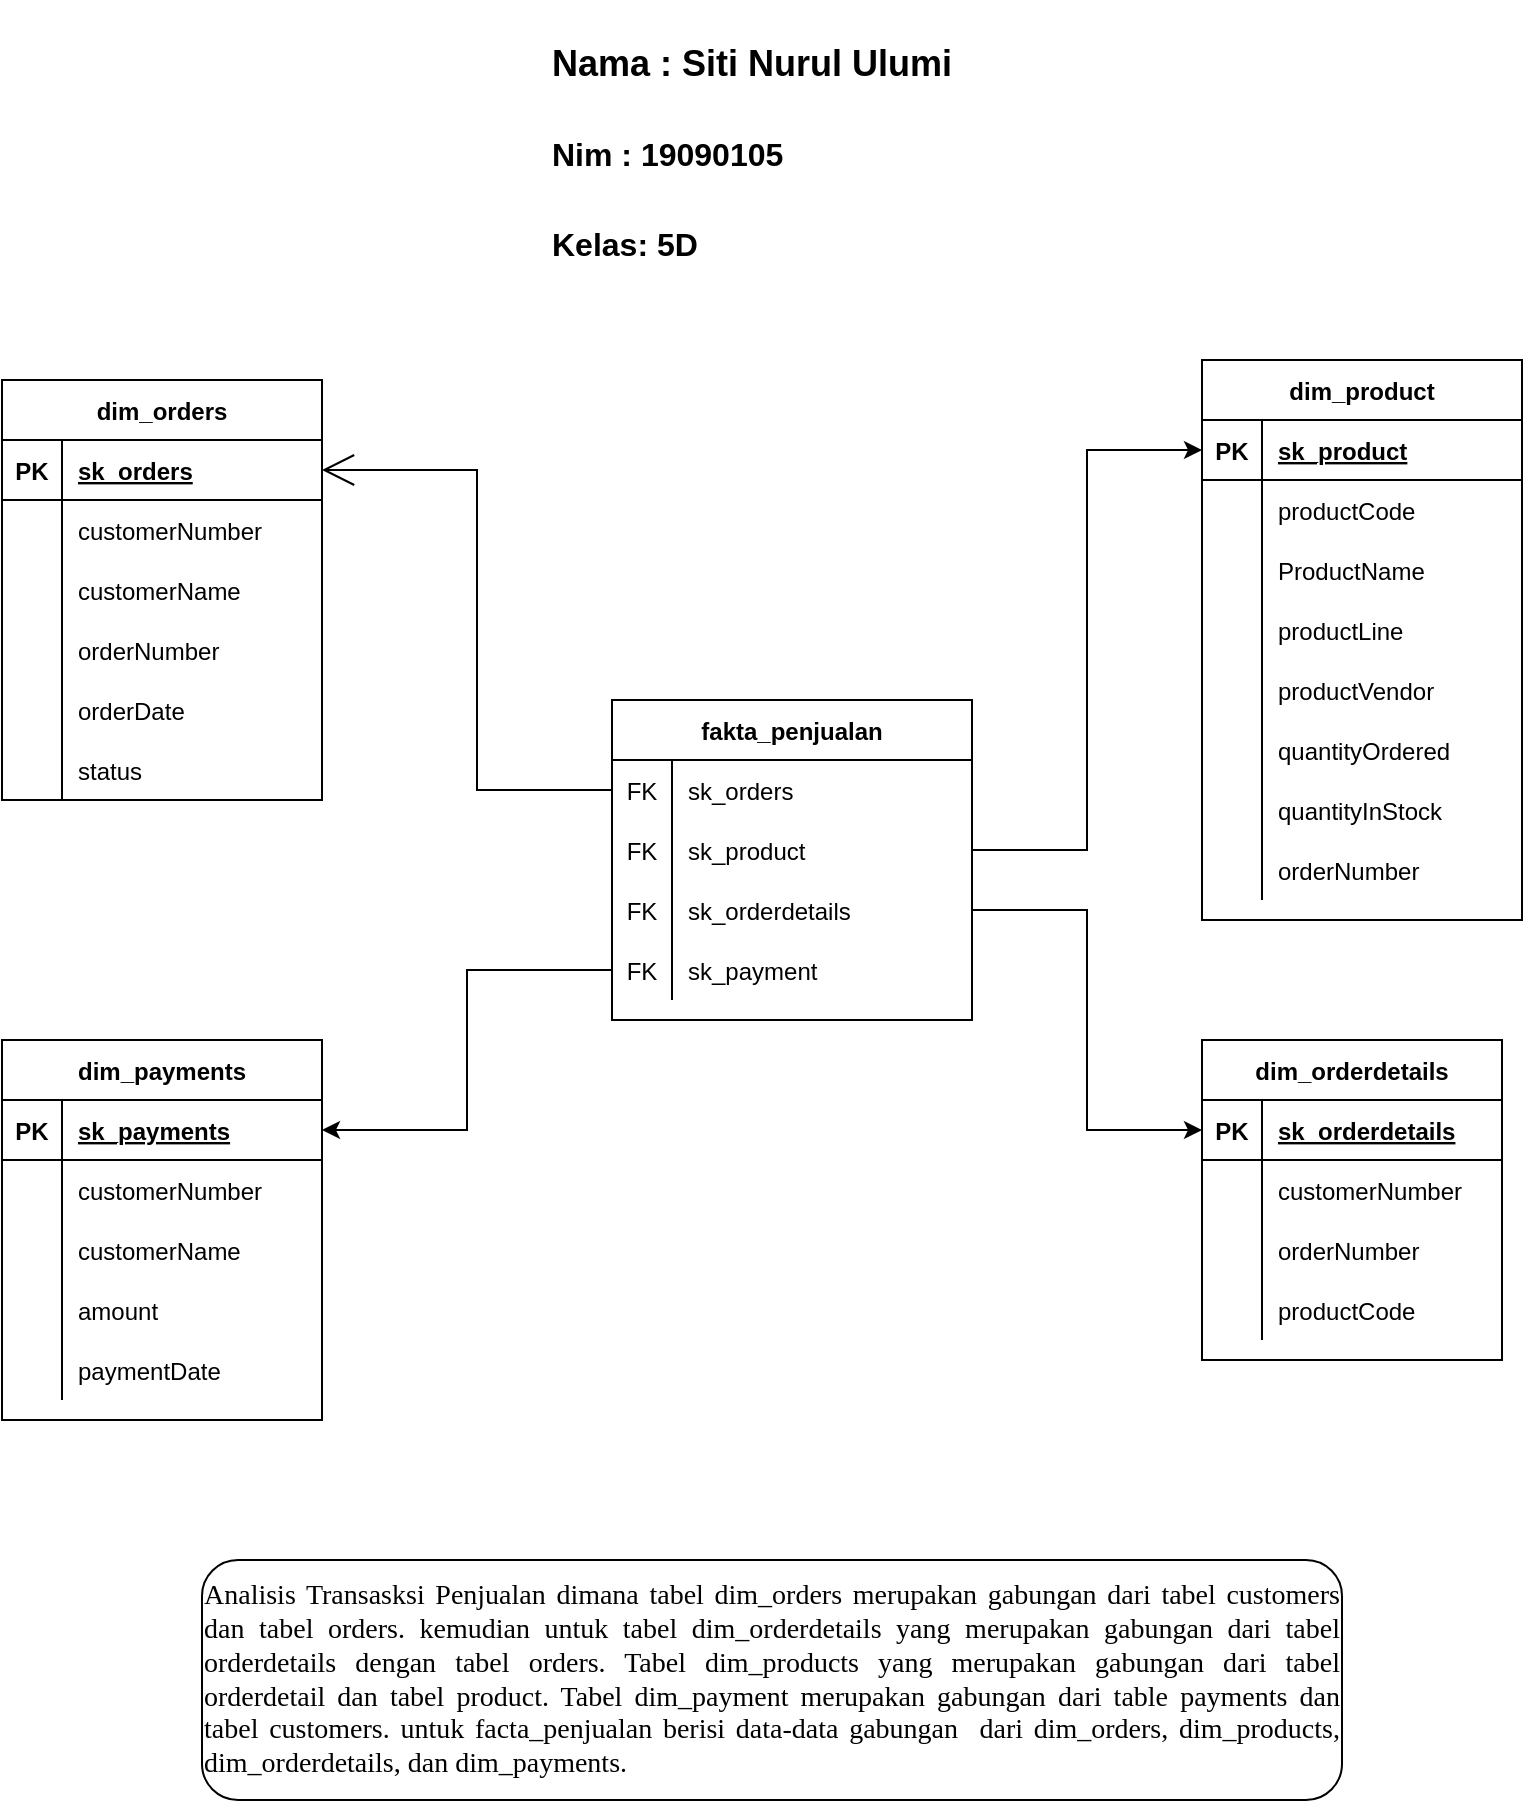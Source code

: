 <mxfile version="15.7.0" type="device"><diagram id="wy7t_nSmgwACreqIx8oX" name="Page-1"><mxGraphModel dx="1460" dy="541" grid="1" gridSize="10" guides="1" tooltips="1" connect="1" arrows="1" fold="1" page="1" pageScale="1" pageWidth="850" pageHeight="1100" math="0" shadow="0"><root><mxCell id="0"/><mxCell id="1" parent="0"/><mxCell id="M95NB8ONT0MrKiETcjf7-1" value="fakta_penjualan" style="shape=table;startSize=30;container=1;collapsible=1;childLayout=tableLayout;fixedRows=1;rowLines=0;fontStyle=1;align=center;resizeLast=1;hachureGap=4;pointerEvents=0;" parent="1" vertex="1"><mxGeometry x="335" y="350" width="180" height="160.0" as="geometry"/></mxCell><mxCell id="M95NB8ONT0MrKiETcjf7-5" value="" style="shape=partialRectangle;collapsible=0;dropTarget=0;pointerEvents=0;fillColor=none;top=0;left=0;bottom=0;right=0;points=[[0,0.5],[1,0.5]];portConstraint=eastwest;" parent="M95NB8ONT0MrKiETcjf7-1" vertex="1"><mxGeometry y="30" width="180" height="30" as="geometry"/></mxCell><mxCell id="M95NB8ONT0MrKiETcjf7-6" value="FK" style="shape=partialRectangle;connectable=0;fillColor=none;top=0;left=0;bottom=0;right=0;editable=1;overflow=hidden;" parent="M95NB8ONT0MrKiETcjf7-5" vertex="1"><mxGeometry width="30" height="30" as="geometry"><mxRectangle width="30" height="30" as="alternateBounds"/></mxGeometry></mxCell><mxCell id="M95NB8ONT0MrKiETcjf7-7" value="sk_orders" style="shape=partialRectangle;connectable=0;fillColor=none;top=0;left=0;bottom=0;right=0;align=left;spacingLeft=6;overflow=hidden;" parent="M95NB8ONT0MrKiETcjf7-5" vertex="1"><mxGeometry x="30" width="150" height="30" as="geometry"><mxRectangle width="150" height="30" as="alternateBounds"/></mxGeometry></mxCell><mxCell id="M95NB8ONT0MrKiETcjf7-8" value="" style="shape=partialRectangle;collapsible=0;dropTarget=0;pointerEvents=0;fillColor=none;top=0;left=0;bottom=0;right=0;points=[[0,0.5],[1,0.5]];portConstraint=eastwest;" parent="M95NB8ONT0MrKiETcjf7-1" vertex="1"><mxGeometry y="60" width="180" height="30" as="geometry"/></mxCell><mxCell id="M95NB8ONT0MrKiETcjf7-9" value="FK" style="shape=partialRectangle;connectable=0;fillColor=none;top=0;left=0;bottom=0;right=0;editable=1;overflow=hidden;" parent="M95NB8ONT0MrKiETcjf7-8" vertex="1"><mxGeometry width="30" height="30" as="geometry"><mxRectangle width="30" height="30" as="alternateBounds"/></mxGeometry></mxCell><mxCell id="M95NB8ONT0MrKiETcjf7-10" value="sk_product" style="shape=partialRectangle;connectable=0;fillColor=none;top=0;left=0;bottom=0;right=0;align=left;spacingLeft=6;overflow=hidden;" parent="M95NB8ONT0MrKiETcjf7-8" vertex="1"><mxGeometry x="30" width="150" height="30" as="geometry"><mxRectangle width="150" height="30" as="alternateBounds"/></mxGeometry></mxCell><mxCell id="M95NB8ONT0MrKiETcjf7-11" value="" style="shape=partialRectangle;collapsible=0;dropTarget=0;pointerEvents=0;fillColor=none;top=0;left=0;bottom=0;right=0;points=[[0,0.5],[1,0.5]];portConstraint=eastwest;" parent="M95NB8ONT0MrKiETcjf7-1" vertex="1"><mxGeometry y="90" width="180" height="30" as="geometry"/></mxCell><mxCell id="M95NB8ONT0MrKiETcjf7-12" value="FK" style="shape=partialRectangle;connectable=0;fillColor=none;top=0;left=0;bottom=0;right=0;editable=1;overflow=hidden;" parent="M95NB8ONT0MrKiETcjf7-11" vertex="1"><mxGeometry width="30" height="30" as="geometry"><mxRectangle width="30" height="30" as="alternateBounds"/></mxGeometry></mxCell><mxCell id="M95NB8ONT0MrKiETcjf7-13" value="sk_orderdetails" style="shape=partialRectangle;connectable=0;fillColor=none;top=0;left=0;bottom=0;right=0;align=left;spacingLeft=6;overflow=hidden;" parent="M95NB8ONT0MrKiETcjf7-11" vertex="1"><mxGeometry x="30" width="150" height="30" as="geometry"><mxRectangle width="150" height="30" as="alternateBounds"/></mxGeometry></mxCell><mxCell id="M95NB8ONT0MrKiETcjf7-58" value="" style="shape=partialRectangle;collapsible=0;dropTarget=0;pointerEvents=0;fillColor=none;top=0;left=0;bottom=0;right=0;points=[[0,0.5],[1,0.5]];portConstraint=eastwest;" parent="M95NB8ONT0MrKiETcjf7-1" vertex="1"><mxGeometry y="120" width="180" height="30" as="geometry"/></mxCell><mxCell id="M95NB8ONT0MrKiETcjf7-59" value="FK" style="shape=partialRectangle;connectable=0;fillColor=none;top=0;left=0;bottom=0;right=0;editable=1;overflow=hidden;" parent="M95NB8ONT0MrKiETcjf7-58" vertex="1"><mxGeometry width="30" height="30" as="geometry"><mxRectangle width="30" height="30" as="alternateBounds"/></mxGeometry></mxCell><mxCell id="M95NB8ONT0MrKiETcjf7-60" value="sk_payment" style="shape=partialRectangle;connectable=0;fillColor=none;top=0;left=0;bottom=0;right=0;align=left;spacingLeft=6;overflow=hidden;" parent="M95NB8ONT0MrKiETcjf7-58" vertex="1"><mxGeometry x="30" width="150" height="30" as="geometry"><mxRectangle width="150" height="30" as="alternateBounds"/></mxGeometry></mxCell><mxCell id="M95NB8ONT0MrKiETcjf7-14" value="dim_orders" style="shape=table;startSize=30;container=1;collapsible=1;childLayout=tableLayout;fixedRows=1;rowLines=0;fontStyle=1;align=center;resizeLast=1;hachureGap=4;pointerEvents=0;" parent="1" vertex="1"><mxGeometry x="30" y="190" width="160" height="210" as="geometry"><mxRectangle x="40" y="35" width="100" height="30" as="alternateBounds"/></mxGeometry></mxCell><mxCell id="M95NB8ONT0MrKiETcjf7-15" value="" style="shape=partialRectangle;collapsible=0;dropTarget=0;pointerEvents=0;fillColor=none;top=0;left=0;bottom=1;right=0;points=[[0,0.5],[1,0.5]];portConstraint=eastwest;" parent="M95NB8ONT0MrKiETcjf7-14" vertex="1"><mxGeometry y="30" width="160" height="30" as="geometry"/></mxCell><mxCell id="M95NB8ONT0MrKiETcjf7-16" value="PK" style="shape=partialRectangle;connectable=0;fillColor=none;top=0;left=0;bottom=0;right=0;fontStyle=1;overflow=hidden;" parent="M95NB8ONT0MrKiETcjf7-15" vertex="1"><mxGeometry width="30" height="30" as="geometry"><mxRectangle width="30" height="30" as="alternateBounds"/></mxGeometry></mxCell><mxCell id="M95NB8ONT0MrKiETcjf7-17" value="sk_orders" style="shape=partialRectangle;connectable=0;fillColor=none;top=0;left=0;bottom=0;right=0;align=left;spacingLeft=6;fontStyle=5;overflow=hidden;" parent="M95NB8ONT0MrKiETcjf7-15" vertex="1"><mxGeometry x="30" width="130" height="30" as="geometry"><mxRectangle width="130" height="30" as="alternateBounds"/></mxGeometry></mxCell><mxCell id="M95NB8ONT0MrKiETcjf7-18" value="" style="shape=partialRectangle;collapsible=0;dropTarget=0;pointerEvents=0;fillColor=none;top=0;left=0;bottom=0;right=0;points=[[0,0.5],[1,0.5]];portConstraint=eastwest;" parent="M95NB8ONT0MrKiETcjf7-14" vertex="1"><mxGeometry y="60" width="160" height="30" as="geometry"/></mxCell><mxCell id="M95NB8ONT0MrKiETcjf7-19" value="" style="shape=partialRectangle;connectable=0;fillColor=none;top=0;left=0;bottom=0;right=0;editable=1;overflow=hidden;" parent="M95NB8ONT0MrKiETcjf7-18" vertex="1"><mxGeometry width="30" height="30" as="geometry"><mxRectangle width="30" height="30" as="alternateBounds"/></mxGeometry></mxCell><mxCell id="M95NB8ONT0MrKiETcjf7-20" value="customerNumber " style="shape=partialRectangle;connectable=0;fillColor=none;top=0;left=0;bottom=0;right=0;align=left;spacingLeft=6;overflow=hidden;" parent="M95NB8ONT0MrKiETcjf7-18" vertex="1"><mxGeometry x="30" width="130" height="30" as="geometry"><mxRectangle width="130" height="30" as="alternateBounds"/></mxGeometry></mxCell><mxCell id="M95NB8ONT0MrKiETcjf7-21" value="" style="shape=partialRectangle;collapsible=0;dropTarget=0;pointerEvents=0;fillColor=none;top=0;left=0;bottom=0;right=0;points=[[0,0.5],[1,0.5]];portConstraint=eastwest;" parent="M95NB8ONT0MrKiETcjf7-14" vertex="1"><mxGeometry y="90" width="160" height="30" as="geometry"/></mxCell><mxCell id="M95NB8ONT0MrKiETcjf7-22" value="" style="shape=partialRectangle;connectable=0;fillColor=none;top=0;left=0;bottom=0;right=0;editable=1;overflow=hidden;" parent="M95NB8ONT0MrKiETcjf7-21" vertex="1"><mxGeometry width="30" height="30" as="geometry"><mxRectangle width="30" height="30" as="alternateBounds"/></mxGeometry></mxCell><mxCell id="M95NB8ONT0MrKiETcjf7-23" value="customerName" style="shape=partialRectangle;connectable=0;fillColor=none;top=0;left=0;bottom=0;right=0;align=left;spacingLeft=6;overflow=hidden;" parent="M95NB8ONT0MrKiETcjf7-21" vertex="1"><mxGeometry x="30" width="130" height="30" as="geometry"><mxRectangle width="130" height="30" as="alternateBounds"/></mxGeometry></mxCell><mxCell id="M95NB8ONT0MrKiETcjf7-24" value="" style="shape=partialRectangle;collapsible=0;dropTarget=0;pointerEvents=0;fillColor=none;top=0;left=0;bottom=0;right=0;points=[[0,0.5],[1,0.5]];portConstraint=eastwest;" parent="M95NB8ONT0MrKiETcjf7-14" vertex="1"><mxGeometry y="120" width="160" height="30" as="geometry"/></mxCell><mxCell id="M95NB8ONT0MrKiETcjf7-25" value="" style="shape=partialRectangle;connectable=0;fillColor=none;top=0;left=0;bottom=0;right=0;editable=1;overflow=hidden;" parent="M95NB8ONT0MrKiETcjf7-24" vertex="1"><mxGeometry width="30" height="30" as="geometry"><mxRectangle width="30" height="30" as="alternateBounds"/></mxGeometry></mxCell><mxCell id="M95NB8ONT0MrKiETcjf7-26" value="orderNumber" style="shape=partialRectangle;connectable=0;fillColor=none;top=0;left=0;bottom=0;right=0;align=left;spacingLeft=6;overflow=hidden;" parent="M95NB8ONT0MrKiETcjf7-24" vertex="1"><mxGeometry x="30" width="130" height="30" as="geometry"><mxRectangle width="130" height="30" as="alternateBounds"/></mxGeometry></mxCell><mxCell id="O8JF4kp4TO8sFG9iAvQH-33" value="" style="shape=partialRectangle;collapsible=0;dropTarget=0;pointerEvents=0;fillColor=none;top=0;left=0;bottom=0;right=0;points=[[0,0.5],[1,0.5]];portConstraint=eastwest;" parent="M95NB8ONT0MrKiETcjf7-14" vertex="1"><mxGeometry y="150" width="160" height="30" as="geometry"/></mxCell><mxCell id="O8JF4kp4TO8sFG9iAvQH-34" value="" style="shape=partialRectangle;connectable=0;fillColor=none;top=0;left=0;bottom=0;right=0;editable=1;overflow=hidden;" parent="O8JF4kp4TO8sFG9iAvQH-33" vertex="1"><mxGeometry width="30" height="30" as="geometry"><mxRectangle width="30" height="30" as="alternateBounds"/></mxGeometry></mxCell><mxCell id="O8JF4kp4TO8sFG9iAvQH-35" value="orderDate" style="shape=partialRectangle;connectable=0;fillColor=none;top=0;left=0;bottom=0;right=0;align=left;spacingLeft=6;overflow=hidden;" parent="O8JF4kp4TO8sFG9iAvQH-33" vertex="1"><mxGeometry x="30" width="130" height="30" as="geometry"><mxRectangle width="130" height="30" as="alternateBounds"/></mxGeometry></mxCell><mxCell id="O8JF4kp4TO8sFG9iAvQH-36" value="" style="shape=partialRectangle;collapsible=0;dropTarget=0;pointerEvents=0;fillColor=none;top=0;left=0;bottom=0;right=0;points=[[0,0.5],[1,0.5]];portConstraint=eastwest;" parent="M95NB8ONT0MrKiETcjf7-14" vertex="1"><mxGeometry y="180" width="160" height="30" as="geometry"/></mxCell><mxCell id="O8JF4kp4TO8sFG9iAvQH-37" value="" style="shape=partialRectangle;connectable=0;fillColor=none;top=0;left=0;bottom=0;right=0;editable=1;overflow=hidden;" parent="O8JF4kp4TO8sFG9iAvQH-36" vertex="1"><mxGeometry width="30" height="30" as="geometry"><mxRectangle width="30" height="30" as="alternateBounds"/></mxGeometry></mxCell><mxCell id="O8JF4kp4TO8sFG9iAvQH-38" value="status" style="shape=partialRectangle;connectable=0;fillColor=none;top=0;left=0;bottom=0;right=0;align=left;spacingLeft=6;overflow=hidden;" parent="O8JF4kp4TO8sFG9iAvQH-36" vertex="1"><mxGeometry x="30" width="130" height="30" as="geometry"><mxRectangle width="130" height="30" as="alternateBounds"/></mxGeometry></mxCell><mxCell id="M95NB8ONT0MrKiETcjf7-31" style="edgeStyle=orthogonalEdgeStyle;rounded=0;orthogonalLoop=1;jettySize=auto;html=1;entryX=0;entryY=0.5;entryDx=0;entryDy=0;endArrow=none;startSize=14;endSize=14;sourcePerimeterSpacing=8;targetPerimeterSpacing=8;exitX=1;exitY=0.5;exitDx=0;exitDy=0;startArrow=open;startFill=0;endFill=0;" parent="1" source="M95NB8ONT0MrKiETcjf7-15" target="M95NB8ONT0MrKiETcjf7-5" edge="1"><mxGeometry relative="1" as="geometry"/></mxCell><mxCell id="M95NB8ONT0MrKiETcjf7-32" value="dim_product" style="shape=table;startSize=30;container=1;collapsible=1;childLayout=tableLayout;fixedRows=1;rowLines=0;fontStyle=1;align=center;resizeLast=1;hachureGap=4;pointerEvents=0;" parent="1" vertex="1"><mxGeometry x="630" y="180" width="160" height="280" as="geometry"/></mxCell><mxCell id="M95NB8ONT0MrKiETcjf7-33" value="" style="shape=partialRectangle;collapsible=0;dropTarget=0;pointerEvents=0;fillColor=none;top=0;left=0;bottom=1;right=0;points=[[0,0.5],[1,0.5]];portConstraint=eastwest;" parent="M95NB8ONT0MrKiETcjf7-32" vertex="1"><mxGeometry y="30" width="160" height="30" as="geometry"/></mxCell><mxCell id="M95NB8ONT0MrKiETcjf7-34" value="PK" style="shape=partialRectangle;connectable=0;fillColor=none;top=0;left=0;bottom=0;right=0;fontStyle=1;overflow=hidden;" parent="M95NB8ONT0MrKiETcjf7-33" vertex="1"><mxGeometry width="30" height="30" as="geometry"><mxRectangle width="30" height="30" as="alternateBounds"/></mxGeometry></mxCell><mxCell id="M95NB8ONT0MrKiETcjf7-35" value="sk_product" style="shape=partialRectangle;connectable=0;fillColor=none;top=0;left=0;bottom=0;right=0;align=left;spacingLeft=6;fontStyle=5;overflow=hidden;" parent="M95NB8ONT0MrKiETcjf7-33" vertex="1"><mxGeometry x="30" width="130" height="30" as="geometry"><mxRectangle width="130" height="30" as="alternateBounds"/></mxGeometry></mxCell><mxCell id="M95NB8ONT0MrKiETcjf7-36" value="" style="shape=partialRectangle;collapsible=0;dropTarget=0;pointerEvents=0;fillColor=none;top=0;left=0;bottom=0;right=0;points=[[0,0.5],[1,0.5]];portConstraint=eastwest;" parent="M95NB8ONT0MrKiETcjf7-32" vertex="1"><mxGeometry y="60" width="160" height="30" as="geometry"/></mxCell><mxCell id="M95NB8ONT0MrKiETcjf7-37" value="" style="shape=partialRectangle;connectable=0;fillColor=none;top=0;left=0;bottom=0;right=0;editable=1;overflow=hidden;" parent="M95NB8ONT0MrKiETcjf7-36" vertex="1"><mxGeometry width="30" height="30" as="geometry"><mxRectangle width="30" height="30" as="alternateBounds"/></mxGeometry></mxCell><mxCell id="M95NB8ONT0MrKiETcjf7-38" value="productCode" style="shape=partialRectangle;connectable=0;fillColor=none;top=0;left=0;bottom=0;right=0;align=left;spacingLeft=6;overflow=hidden;" parent="M95NB8ONT0MrKiETcjf7-36" vertex="1"><mxGeometry x="30" width="130" height="30" as="geometry"><mxRectangle width="130" height="30" as="alternateBounds"/></mxGeometry></mxCell><mxCell id="M95NB8ONT0MrKiETcjf7-39" value="" style="shape=partialRectangle;collapsible=0;dropTarget=0;pointerEvents=0;fillColor=none;top=0;left=0;bottom=0;right=0;points=[[0,0.5],[1,0.5]];portConstraint=eastwest;" parent="M95NB8ONT0MrKiETcjf7-32" vertex="1"><mxGeometry y="90" width="160" height="30" as="geometry"/></mxCell><mxCell id="M95NB8ONT0MrKiETcjf7-40" value="" style="shape=partialRectangle;connectable=0;fillColor=none;top=0;left=0;bottom=0;right=0;editable=1;overflow=hidden;" parent="M95NB8ONT0MrKiETcjf7-39" vertex="1"><mxGeometry width="30" height="30" as="geometry"><mxRectangle width="30" height="30" as="alternateBounds"/></mxGeometry></mxCell><mxCell id="M95NB8ONT0MrKiETcjf7-41" value="ProductName" style="shape=partialRectangle;connectable=0;fillColor=none;top=0;left=0;bottom=0;right=0;align=left;spacingLeft=6;overflow=hidden;" parent="M95NB8ONT0MrKiETcjf7-39" vertex="1"><mxGeometry x="30" width="130" height="30" as="geometry"><mxRectangle width="130" height="30" as="alternateBounds"/></mxGeometry></mxCell><mxCell id="M95NB8ONT0MrKiETcjf7-42" value="" style="shape=partialRectangle;collapsible=0;dropTarget=0;pointerEvents=0;fillColor=none;top=0;left=0;bottom=0;right=0;points=[[0,0.5],[1,0.5]];portConstraint=eastwest;" parent="M95NB8ONT0MrKiETcjf7-32" vertex="1"><mxGeometry y="120" width="160" height="30" as="geometry"/></mxCell><mxCell id="M95NB8ONT0MrKiETcjf7-43" value="" style="shape=partialRectangle;connectable=0;fillColor=none;top=0;left=0;bottom=0;right=0;editable=1;overflow=hidden;" parent="M95NB8ONT0MrKiETcjf7-42" vertex="1"><mxGeometry width="30" height="30" as="geometry"><mxRectangle width="30" height="30" as="alternateBounds"/></mxGeometry></mxCell><mxCell id="M95NB8ONT0MrKiETcjf7-44" value="productLine" style="shape=partialRectangle;connectable=0;fillColor=none;top=0;left=0;bottom=0;right=0;align=left;spacingLeft=6;overflow=hidden;" parent="M95NB8ONT0MrKiETcjf7-42" vertex="1"><mxGeometry x="30" width="130" height="30" as="geometry"><mxRectangle width="130" height="30" as="alternateBounds"/></mxGeometry></mxCell><mxCell id="dIHi6AnS6o4yXG95exAB-1" value="" style="shape=partialRectangle;collapsible=0;dropTarget=0;pointerEvents=0;fillColor=none;top=0;left=0;bottom=0;right=0;points=[[0,0.5],[1,0.5]];portConstraint=eastwest;" parent="M95NB8ONT0MrKiETcjf7-32" vertex="1"><mxGeometry y="150" width="160" height="30" as="geometry"/></mxCell><mxCell id="dIHi6AnS6o4yXG95exAB-2" value="" style="shape=partialRectangle;connectable=0;fillColor=none;top=0;left=0;bottom=0;right=0;editable=1;overflow=hidden;" parent="dIHi6AnS6o4yXG95exAB-1" vertex="1"><mxGeometry width="30" height="30" as="geometry"><mxRectangle width="30" height="30" as="alternateBounds"/></mxGeometry></mxCell><mxCell id="dIHi6AnS6o4yXG95exAB-3" value="productVendor" style="shape=partialRectangle;connectable=0;fillColor=none;top=0;left=0;bottom=0;right=0;align=left;spacingLeft=6;overflow=hidden;" parent="dIHi6AnS6o4yXG95exAB-1" vertex="1"><mxGeometry x="30" width="130" height="30" as="geometry"><mxRectangle width="130" height="30" as="alternateBounds"/></mxGeometry></mxCell><mxCell id="O8JF4kp4TO8sFG9iAvQH-42" value="" style="shape=partialRectangle;collapsible=0;dropTarget=0;pointerEvents=0;fillColor=none;top=0;left=0;bottom=0;right=0;points=[[0,0.5],[1,0.5]];portConstraint=eastwest;" parent="M95NB8ONT0MrKiETcjf7-32" vertex="1"><mxGeometry y="180" width="160" height="30" as="geometry"/></mxCell><mxCell id="O8JF4kp4TO8sFG9iAvQH-43" value="" style="shape=partialRectangle;connectable=0;fillColor=none;top=0;left=0;bottom=0;right=0;editable=1;overflow=hidden;" parent="O8JF4kp4TO8sFG9iAvQH-42" vertex="1"><mxGeometry width="30" height="30" as="geometry"><mxRectangle width="30" height="30" as="alternateBounds"/></mxGeometry></mxCell><mxCell id="O8JF4kp4TO8sFG9iAvQH-44" value="quantityOrdered" style="shape=partialRectangle;connectable=0;fillColor=none;top=0;left=0;bottom=0;right=0;align=left;spacingLeft=6;overflow=hidden;" parent="O8JF4kp4TO8sFG9iAvQH-42" vertex="1"><mxGeometry x="30" width="130" height="30" as="geometry"><mxRectangle width="130" height="30" as="alternateBounds"/></mxGeometry></mxCell><mxCell id="O8JF4kp4TO8sFG9iAvQH-39" value="" style="shape=partialRectangle;collapsible=0;dropTarget=0;pointerEvents=0;fillColor=none;top=0;left=0;bottom=0;right=0;points=[[0,0.5],[1,0.5]];portConstraint=eastwest;" parent="M95NB8ONT0MrKiETcjf7-32" vertex="1"><mxGeometry y="210" width="160" height="30" as="geometry"/></mxCell><mxCell id="O8JF4kp4TO8sFG9iAvQH-40" value="" style="shape=partialRectangle;connectable=0;fillColor=none;top=0;left=0;bottom=0;right=0;editable=1;overflow=hidden;" parent="O8JF4kp4TO8sFG9iAvQH-39" vertex="1"><mxGeometry width="30" height="30" as="geometry"><mxRectangle width="30" height="30" as="alternateBounds"/></mxGeometry></mxCell><mxCell id="O8JF4kp4TO8sFG9iAvQH-41" value="quantityInStock" style="shape=partialRectangle;connectable=0;fillColor=none;top=0;left=0;bottom=0;right=0;align=left;spacingLeft=6;overflow=hidden;" parent="O8JF4kp4TO8sFG9iAvQH-39" vertex="1"><mxGeometry x="30" width="130" height="30" as="geometry"><mxRectangle width="130" height="30" as="alternateBounds"/></mxGeometry></mxCell><mxCell id="O8JF4kp4TO8sFG9iAvQH-45" value="" style="shape=partialRectangle;collapsible=0;dropTarget=0;pointerEvents=0;fillColor=none;top=0;left=0;bottom=0;right=0;points=[[0,0.5],[1,0.5]];portConstraint=eastwest;" parent="M95NB8ONT0MrKiETcjf7-32" vertex="1"><mxGeometry y="240" width="160" height="30" as="geometry"/></mxCell><mxCell id="O8JF4kp4TO8sFG9iAvQH-46" value="" style="shape=partialRectangle;connectable=0;fillColor=none;top=0;left=0;bottom=0;right=0;editable=1;overflow=hidden;" parent="O8JF4kp4TO8sFG9iAvQH-45" vertex="1"><mxGeometry width="30" height="30" as="geometry"><mxRectangle width="30" height="30" as="alternateBounds"/></mxGeometry></mxCell><mxCell id="O8JF4kp4TO8sFG9iAvQH-47" value="orderNumber" style="shape=partialRectangle;connectable=0;fillColor=none;top=0;left=0;bottom=0;right=0;align=left;spacingLeft=6;overflow=hidden;" parent="O8JF4kp4TO8sFG9iAvQH-45" vertex="1"><mxGeometry x="30" width="130" height="30" as="geometry"><mxRectangle width="130" height="30" as="alternateBounds"/></mxGeometry></mxCell><mxCell id="M95NB8ONT0MrKiETcjf7-45" value="dim_orderdetails" style="shape=table;startSize=30;container=1;collapsible=1;childLayout=tableLayout;fixedRows=1;rowLines=0;fontStyle=1;align=center;resizeLast=1;hachureGap=4;pointerEvents=0;" parent="1" vertex="1"><mxGeometry x="630" y="520" width="150" height="160" as="geometry"/></mxCell><mxCell id="M95NB8ONT0MrKiETcjf7-46" value="" style="shape=partialRectangle;collapsible=0;dropTarget=0;pointerEvents=0;fillColor=none;top=0;left=0;bottom=1;right=0;points=[[0,0.5],[1,0.5]];portConstraint=eastwest;" parent="M95NB8ONT0MrKiETcjf7-45" vertex="1"><mxGeometry y="30" width="150" height="30" as="geometry"/></mxCell><mxCell id="M95NB8ONT0MrKiETcjf7-47" value="PK" style="shape=partialRectangle;connectable=0;fillColor=none;top=0;left=0;bottom=0;right=0;fontStyle=1;overflow=hidden;" parent="M95NB8ONT0MrKiETcjf7-46" vertex="1"><mxGeometry width="30" height="30" as="geometry"><mxRectangle width="30" height="30" as="alternateBounds"/></mxGeometry></mxCell><mxCell id="M95NB8ONT0MrKiETcjf7-48" value="sk_orderdetails" style="shape=partialRectangle;connectable=0;fillColor=none;top=0;left=0;bottom=0;right=0;align=left;spacingLeft=6;fontStyle=5;overflow=hidden;" parent="M95NB8ONT0MrKiETcjf7-46" vertex="1"><mxGeometry x="30" width="120" height="30" as="geometry"><mxRectangle width="120" height="30" as="alternateBounds"/></mxGeometry></mxCell><mxCell id="M95NB8ONT0MrKiETcjf7-49" value="" style="shape=partialRectangle;collapsible=0;dropTarget=0;pointerEvents=0;fillColor=none;top=0;left=0;bottom=0;right=0;points=[[0,0.5],[1,0.5]];portConstraint=eastwest;" parent="M95NB8ONT0MrKiETcjf7-45" vertex="1"><mxGeometry y="60" width="150" height="30" as="geometry"/></mxCell><mxCell id="M95NB8ONT0MrKiETcjf7-50" value="" style="shape=partialRectangle;connectable=0;fillColor=none;top=0;left=0;bottom=0;right=0;editable=1;overflow=hidden;" parent="M95NB8ONT0MrKiETcjf7-49" vertex="1"><mxGeometry width="30" height="30" as="geometry"><mxRectangle width="30" height="30" as="alternateBounds"/></mxGeometry></mxCell><mxCell id="M95NB8ONT0MrKiETcjf7-51" value="customerNumber" style="shape=partialRectangle;connectable=0;fillColor=none;top=0;left=0;bottom=0;right=0;align=left;spacingLeft=6;overflow=hidden;" parent="M95NB8ONT0MrKiETcjf7-49" vertex="1"><mxGeometry x="30" width="120" height="30" as="geometry"><mxRectangle width="120" height="30" as="alternateBounds"/></mxGeometry></mxCell><mxCell id="M95NB8ONT0MrKiETcjf7-55" value="" style="shape=partialRectangle;collapsible=0;dropTarget=0;pointerEvents=0;fillColor=none;top=0;left=0;bottom=0;right=0;points=[[0,0.5],[1,0.5]];portConstraint=eastwest;" parent="M95NB8ONT0MrKiETcjf7-45" vertex="1"><mxGeometry y="90" width="150" height="30" as="geometry"/></mxCell><mxCell id="M95NB8ONT0MrKiETcjf7-56" value="" style="shape=partialRectangle;connectable=0;fillColor=none;top=0;left=0;bottom=0;right=0;editable=1;overflow=hidden;" parent="M95NB8ONT0MrKiETcjf7-55" vertex="1"><mxGeometry width="30" height="30" as="geometry"><mxRectangle width="30" height="30" as="alternateBounds"/></mxGeometry></mxCell><mxCell id="M95NB8ONT0MrKiETcjf7-57" value="orderNumber" style="shape=partialRectangle;connectable=0;fillColor=none;top=0;left=0;bottom=0;right=0;align=left;spacingLeft=6;overflow=hidden;" parent="M95NB8ONT0MrKiETcjf7-55" vertex="1"><mxGeometry x="30" width="120" height="30" as="geometry"><mxRectangle width="120" height="30" as="alternateBounds"/></mxGeometry></mxCell><mxCell id="M95NB8ONT0MrKiETcjf7-52" value="" style="shape=partialRectangle;collapsible=0;dropTarget=0;pointerEvents=0;fillColor=none;top=0;left=0;bottom=0;right=0;points=[[0,0.5],[1,0.5]];portConstraint=eastwest;" parent="M95NB8ONT0MrKiETcjf7-45" vertex="1"><mxGeometry y="120" width="150" height="30" as="geometry"/></mxCell><mxCell id="M95NB8ONT0MrKiETcjf7-53" value="" style="shape=partialRectangle;connectable=0;fillColor=none;top=0;left=0;bottom=0;right=0;editable=1;overflow=hidden;" parent="M95NB8ONT0MrKiETcjf7-52" vertex="1"><mxGeometry width="30" height="30" as="geometry"><mxRectangle width="30" height="30" as="alternateBounds"/></mxGeometry></mxCell><mxCell id="M95NB8ONT0MrKiETcjf7-54" value="productCode" style="shape=partialRectangle;connectable=0;fillColor=none;top=0;left=0;bottom=0;right=0;align=left;spacingLeft=6;overflow=hidden;" parent="M95NB8ONT0MrKiETcjf7-52" vertex="1"><mxGeometry x="30" width="120" height="30" as="geometry"><mxRectangle width="120" height="30" as="alternateBounds"/></mxGeometry></mxCell><mxCell id="M95NB8ONT0MrKiETcjf7-63" value="dim_payments" style="shape=table;startSize=30;container=1;collapsible=1;childLayout=tableLayout;fixedRows=1;rowLines=0;fontStyle=1;align=center;resizeLast=1;hachureGap=4;pointerEvents=0;" parent="1" vertex="1"><mxGeometry x="30" y="520" width="160" height="190" as="geometry"/></mxCell><mxCell id="M95NB8ONT0MrKiETcjf7-64" value="" style="shape=partialRectangle;collapsible=0;dropTarget=0;pointerEvents=0;fillColor=none;top=0;left=0;bottom=1;right=0;points=[[0,0.5],[1,0.5]];portConstraint=eastwest;" parent="M95NB8ONT0MrKiETcjf7-63" vertex="1"><mxGeometry y="30" width="160" height="30" as="geometry"/></mxCell><mxCell id="M95NB8ONT0MrKiETcjf7-65" value="PK" style="shape=partialRectangle;connectable=0;fillColor=none;top=0;left=0;bottom=0;right=0;fontStyle=1;overflow=hidden;" parent="M95NB8ONT0MrKiETcjf7-64" vertex="1"><mxGeometry width="30" height="30" as="geometry"><mxRectangle width="30" height="30" as="alternateBounds"/></mxGeometry></mxCell><mxCell id="M95NB8ONT0MrKiETcjf7-66" value="sk_payments" style="shape=partialRectangle;connectable=0;fillColor=none;top=0;left=0;bottom=0;right=0;align=left;spacingLeft=6;fontStyle=5;overflow=hidden;" parent="M95NB8ONT0MrKiETcjf7-64" vertex="1"><mxGeometry x="30" width="130" height="30" as="geometry"><mxRectangle width="130" height="30" as="alternateBounds"/></mxGeometry></mxCell><mxCell id="M95NB8ONT0MrKiETcjf7-67" value="" style="shape=partialRectangle;collapsible=0;dropTarget=0;pointerEvents=0;fillColor=none;top=0;left=0;bottom=0;right=0;points=[[0,0.5],[1,0.5]];portConstraint=eastwest;" parent="M95NB8ONT0MrKiETcjf7-63" vertex="1"><mxGeometry y="60" width="160" height="30" as="geometry"/></mxCell><mxCell id="M95NB8ONT0MrKiETcjf7-68" value="" style="shape=partialRectangle;connectable=0;fillColor=none;top=0;left=0;bottom=0;right=0;editable=1;overflow=hidden;" parent="M95NB8ONT0MrKiETcjf7-67" vertex="1"><mxGeometry width="30" height="30" as="geometry"><mxRectangle width="30" height="30" as="alternateBounds"/></mxGeometry></mxCell><mxCell id="M95NB8ONT0MrKiETcjf7-69" value="customerNumber" style="shape=partialRectangle;connectable=0;fillColor=none;top=0;left=0;bottom=0;right=0;align=left;spacingLeft=6;overflow=hidden;" parent="M95NB8ONT0MrKiETcjf7-67" vertex="1"><mxGeometry x="30" width="130" height="30" as="geometry"><mxRectangle width="130" height="30" as="alternateBounds"/></mxGeometry></mxCell><mxCell id="M95NB8ONT0MrKiETcjf7-70" value="" style="shape=partialRectangle;collapsible=0;dropTarget=0;pointerEvents=0;fillColor=none;top=0;left=0;bottom=0;right=0;points=[[0,0.5],[1,0.5]];portConstraint=eastwest;" parent="M95NB8ONT0MrKiETcjf7-63" vertex="1"><mxGeometry y="90" width="160" height="30" as="geometry"/></mxCell><mxCell id="M95NB8ONT0MrKiETcjf7-71" value="" style="shape=partialRectangle;connectable=0;fillColor=none;top=0;left=0;bottom=0;right=0;editable=1;overflow=hidden;" parent="M95NB8ONT0MrKiETcjf7-70" vertex="1"><mxGeometry width="30" height="30" as="geometry"><mxRectangle width="30" height="30" as="alternateBounds"/></mxGeometry></mxCell><mxCell id="M95NB8ONT0MrKiETcjf7-72" value="customerName" style="shape=partialRectangle;connectable=0;fillColor=none;top=0;left=0;bottom=0;right=0;align=left;spacingLeft=6;overflow=hidden;" parent="M95NB8ONT0MrKiETcjf7-70" vertex="1"><mxGeometry x="30" width="130" height="30" as="geometry"><mxRectangle width="130" height="30" as="alternateBounds"/></mxGeometry></mxCell><mxCell id="M95NB8ONT0MrKiETcjf7-73" value="" style="shape=partialRectangle;collapsible=0;dropTarget=0;pointerEvents=0;fillColor=none;top=0;left=0;bottom=0;right=0;points=[[0,0.5],[1,0.5]];portConstraint=eastwest;" parent="M95NB8ONT0MrKiETcjf7-63" vertex="1"><mxGeometry y="120" width="160" height="30" as="geometry"/></mxCell><mxCell id="M95NB8ONT0MrKiETcjf7-74" value="" style="shape=partialRectangle;connectable=0;fillColor=none;top=0;left=0;bottom=0;right=0;editable=1;overflow=hidden;" parent="M95NB8ONT0MrKiETcjf7-73" vertex="1"><mxGeometry width="30" height="30" as="geometry"><mxRectangle width="30" height="30" as="alternateBounds"/></mxGeometry></mxCell><mxCell id="M95NB8ONT0MrKiETcjf7-75" value="amount" style="shape=partialRectangle;connectable=0;fillColor=none;top=0;left=0;bottom=0;right=0;align=left;spacingLeft=6;overflow=hidden;" parent="M95NB8ONT0MrKiETcjf7-73" vertex="1"><mxGeometry x="30" width="130" height="30" as="geometry"><mxRectangle width="130" height="30" as="alternateBounds"/></mxGeometry></mxCell><mxCell id="dIHi6AnS6o4yXG95exAB-4" value="" style="shape=partialRectangle;collapsible=0;dropTarget=0;pointerEvents=0;fillColor=none;top=0;left=0;bottom=0;right=0;points=[[0,0.5],[1,0.5]];portConstraint=eastwest;" parent="M95NB8ONT0MrKiETcjf7-63" vertex="1"><mxGeometry y="150" width="160" height="30" as="geometry"/></mxCell><mxCell id="dIHi6AnS6o4yXG95exAB-5" value="" style="shape=partialRectangle;connectable=0;fillColor=none;top=0;left=0;bottom=0;right=0;editable=1;overflow=hidden;" parent="dIHi6AnS6o4yXG95exAB-4" vertex="1"><mxGeometry width="30" height="30" as="geometry"><mxRectangle width="30" height="30" as="alternateBounds"/></mxGeometry></mxCell><mxCell id="dIHi6AnS6o4yXG95exAB-6" value="paymentDate" style="shape=partialRectangle;connectable=0;fillColor=none;top=0;left=0;bottom=0;right=0;align=left;spacingLeft=6;overflow=hidden;" parent="dIHi6AnS6o4yXG95exAB-4" vertex="1"><mxGeometry x="30" width="130" height="30" as="geometry"><mxRectangle width="130" height="30" as="alternateBounds"/></mxGeometry></mxCell><mxCell id="O8JF4kp4TO8sFG9iAvQH-57" style="edgeStyle=orthogonalEdgeStyle;rounded=0;orthogonalLoop=1;jettySize=auto;html=1;exitX=1;exitY=0.5;exitDx=0;exitDy=0;entryX=0;entryY=0.5;entryDx=0;entryDy=0;" parent="1" source="M95NB8ONT0MrKiETcjf7-8" target="M95NB8ONT0MrKiETcjf7-33" edge="1"><mxGeometry relative="1" as="geometry"/></mxCell><mxCell id="O8JF4kp4TO8sFG9iAvQH-58" style="edgeStyle=orthogonalEdgeStyle;rounded=0;orthogonalLoop=1;jettySize=auto;html=1;exitX=1;exitY=0.5;exitDx=0;exitDy=0;entryX=0;entryY=0.5;entryDx=0;entryDy=0;" parent="1" source="M95NB8ONT0MrKiETcjf7-11" target="M95NB8ONT0MrKiETcjf7-46" edge="1"><mxGeometry relative="1" as="geometry"/></mxCell><mxCell id="O8JF4kp4TO8sFG9iAvQH-59" style="edgeStyle=orthogonalEdgeStyle;rounded=0;orthogonalLoop=1;jettySize=auto;html=1;exitX=0;exitY=0.5;exitDx=0;exitDy=0;entryX=1;entryY=0.5;entryDx=0;entryDy=0;" parent="1" source="M95NB8ONT0MrKiETcjf7-58" target="M95NB8ONT0MrKiETcjf7-64" edge="1"><mxGeometry relative="1" as="geometry"/></mxCell><mxCell id="O8JF4kp4TO8sFG9iAvQH-60" value="&lt;h1&gt;&lt;font style=&quot;font-size: 18px&quot;&gt;Nama : Siti Nurul Ulumi&lt;/font&gt;&lt;/h1&gt;&lt;div&gt;&lt;h1&gt;&lt;font size=&quot;3&quot;&gt;Nim : 19090105&lt;/font&gt;&lt;/h1&gt;&lt;/div&gt;&lt;div&gt;&lt;h1&gt;&lt;font size=&quot;3&quot;&gt;Kelas: 5D&lt;/font&gt;&lt;/h1&gt;&lt;/div&gt;" style="text;html=1;strokeColor=none;fillColor=none;spacing=5;spacingTop=-20;whiteSpace=wrap;overflow=hidden;rounded=0;" parent="1" vertex="1"><mxGeometry x="300" y="10" width="295" height="120" as="geometry"/></mxCell><mxCell id="XBNOrD1mTgcv4QEmlK64-3" value="&lt;div style=&quot;text-align: justify&quot;&gt;&lt;span&gt;&lt;font style=&quot;font-size: 14px&quot; face=&quot;Times New Roman&quot;&gt;Analisis Transasksi Penjualan dimana tabel dim_orders merupakan gabungan dari tabel customers dan tabel orders. kemudian untuk tabel dim_orderdetails yang merupakan gabungan dari tabel orderdetails dengan tabel orders. Tabel dim_products yang merupakan gabungan dari tabel orderdetail dan tabel product. Tabel dim_payment merupakan gabungan dari table payments dan tabel customers. untuk facta_penjualan berisi data-data gabungan&amp;nbsp; dari dim_orders, dim_products, dim_orderdetails, dan dim_payments.&lt;/font&gt;&lt;/span&gt;&lt;/div&gt;" style="rounded=1;whiteSpace=wrap;html=1;align=center;" parent="1" vertex="1"><mxGeometry x="130" y="780" width="570" height="120" as="geometry"/></mxCell></root></mxGraphModel></diagram></mxfile>